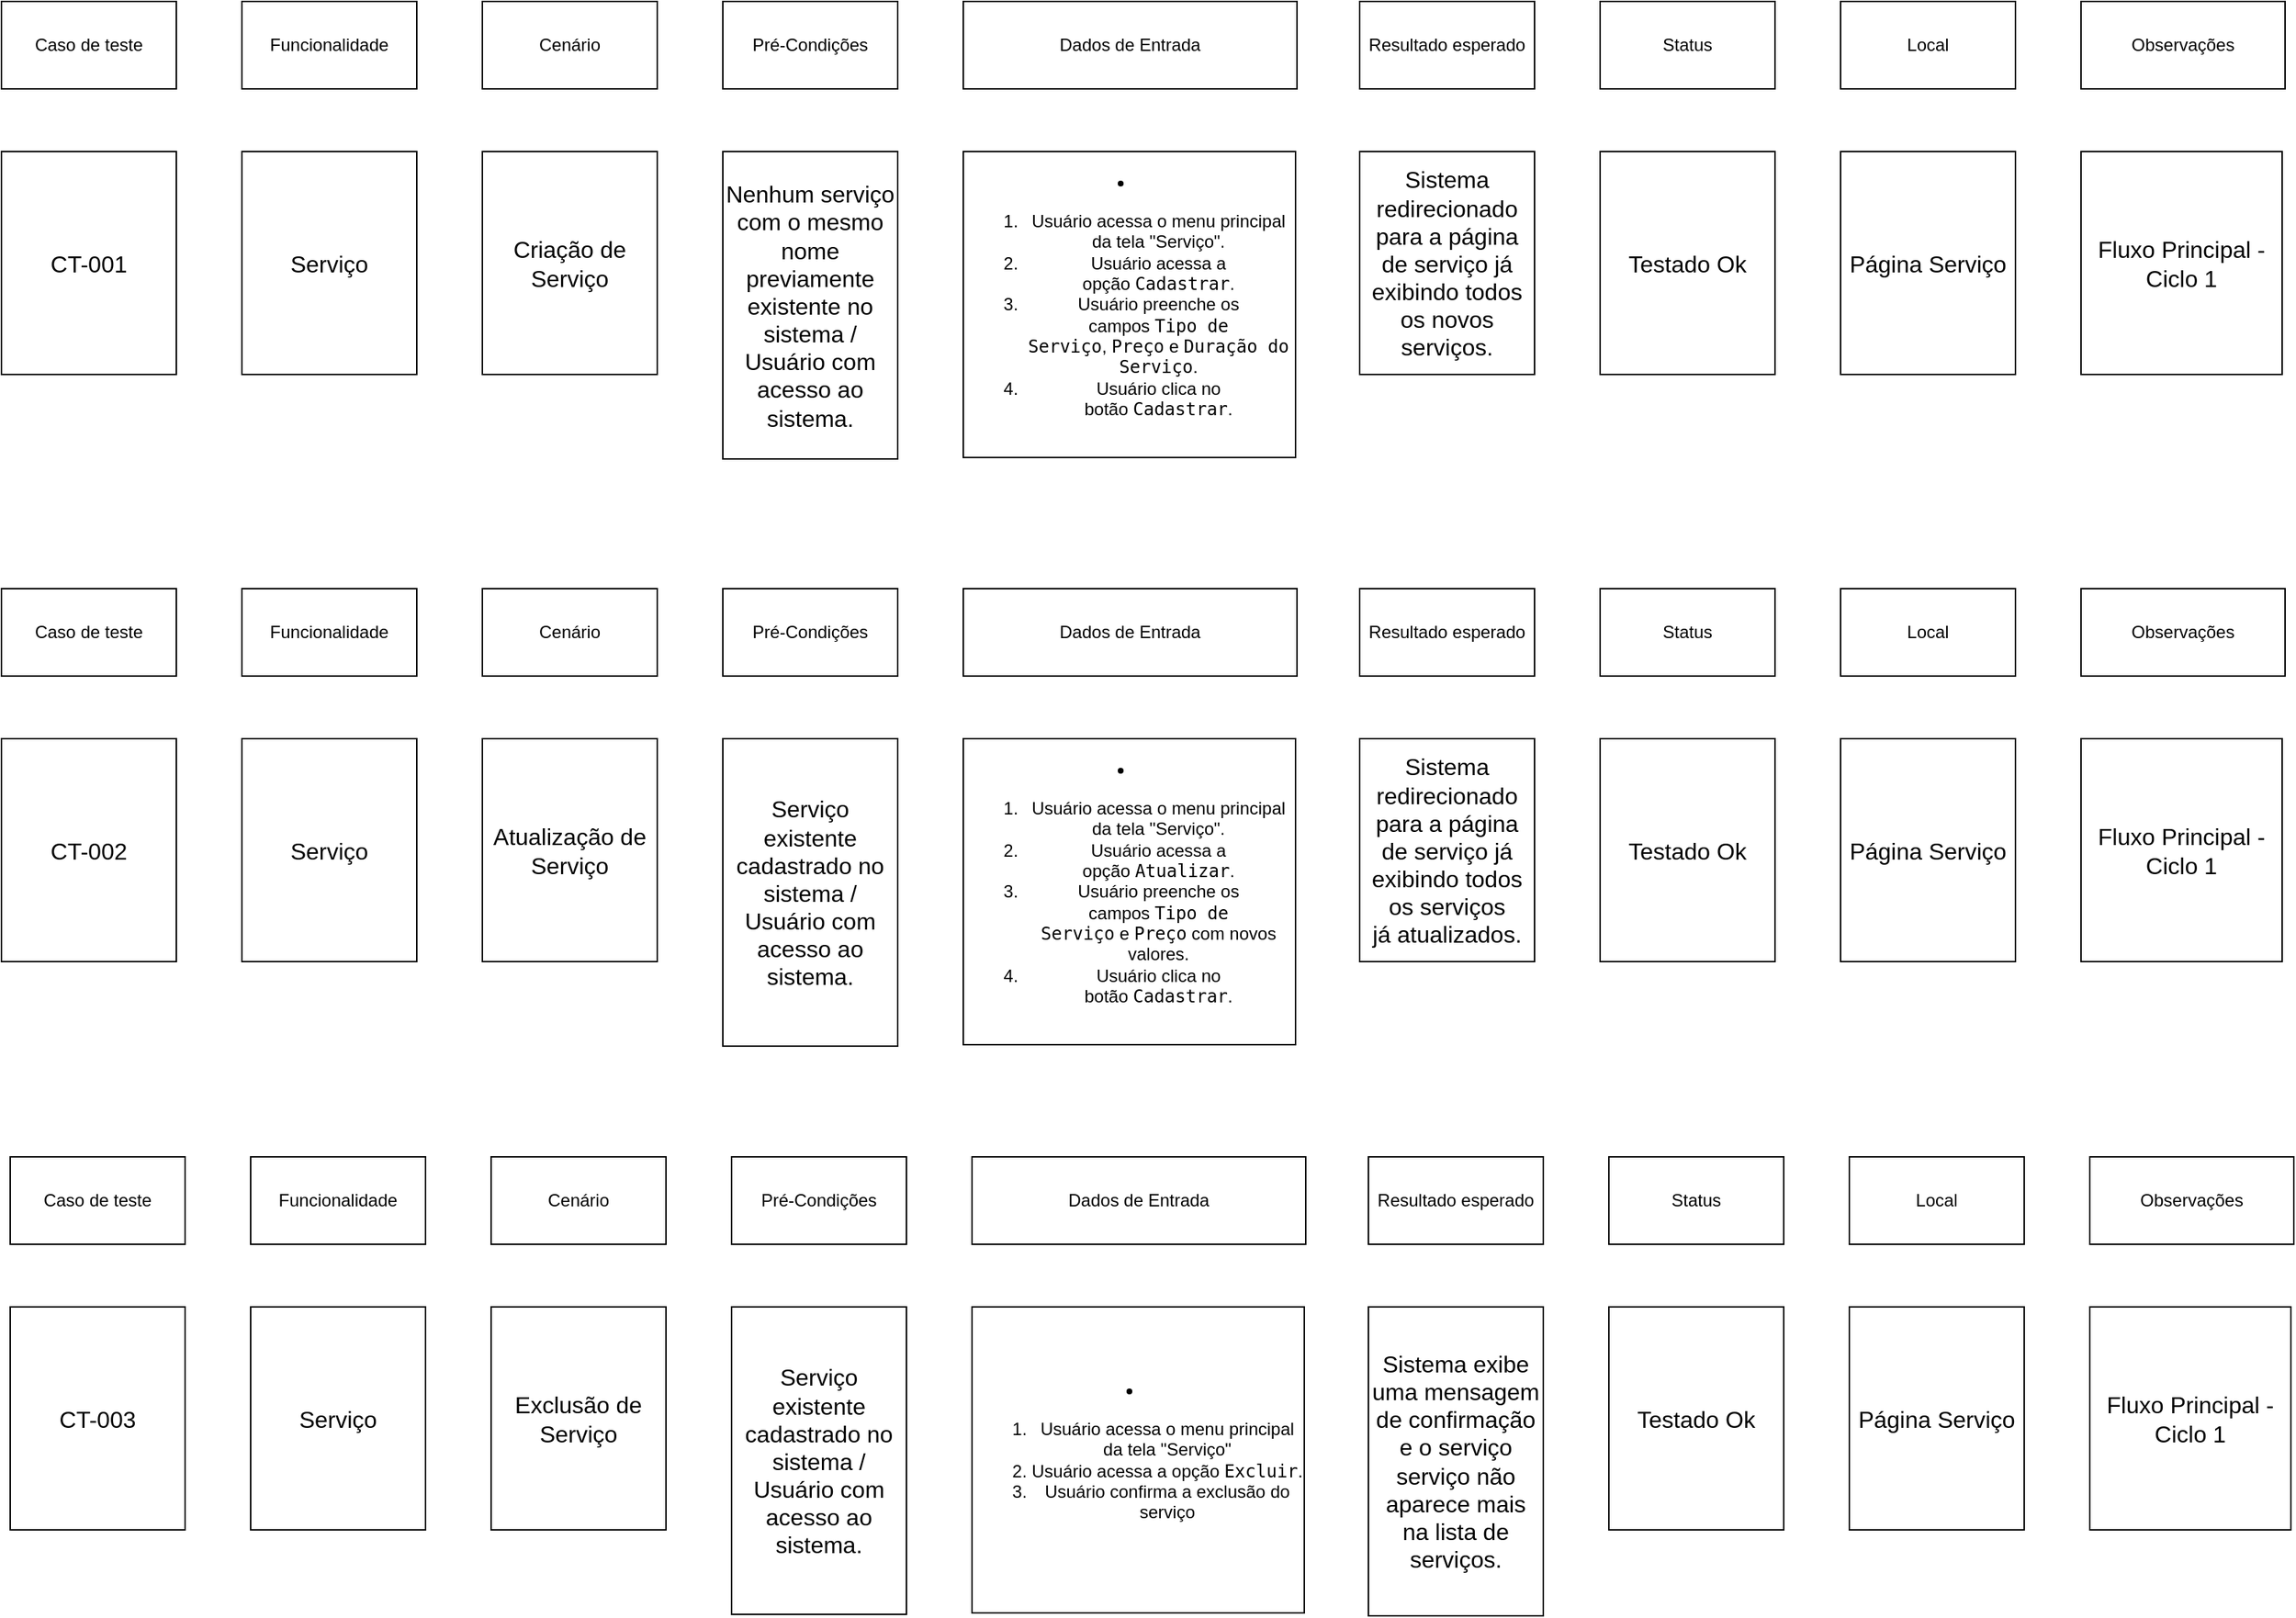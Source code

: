 <mxfile version="24.7.7">
  <diagram name="Page-1" id="tMH6tarV7XgrCDY5XsaE">
    <mxGraphModel dx="2868" dy="1654" grid="0" gridSize="10" guides="1" tooltips="1" connect="1" arrows="1" fold="1" page="1" pageScale="1" pageWidth="827" pageHeight="1169" math="0" shadow="0">
      <root>
        <mxCell id="0" />
        <mxCell id="1" parent="0" />
        <mxCell id="e_UkAJYnVGM3qSoFpe9d-1" value="Caso de teste" style="rounded=0;whiteSpace=wrap;html=1;" parent="1" vertex="1">
          <mxGeometry x="32" y="46" width="120" height="60" as="geometry" />
        </mxCell>
        <mxCell id="e_UkAJYnVGM3qSoFpe9d-2" value="Funcionalidade" style="rounded=0;whiteSpace=wrap;html=1;" parent="1" vertex="1">
          <mxGeometry x="197" y="46" width="120" height="60" as="geometry" />
        </mxCell>
        <mxCell id="e_UkAJYnVGM3qSoFpe9d-3" value="Cenário" style="rounded=0;whiteSpace=wrap;html=1;" parent="1" vertex="1">
          <mxGeometry x="362" y="46" width="120" height="60" as="geometry" />
        </mxCell>
        <mxCell id="e_UkAJYnVGM3qSoFpe9d-4" value="Pré-Condições&lt;span style=&quot;caret-color: rgba(0, 0, 0, 0); color: rgba(0, 0, 0, 0); font-family: monospace; font-size: 0px; text-align: start; white-space: nowrap;&quot;&gt;%3CmxGraphModel%3E%3Croot%3E%3CmxCell%20id%3D%220%22%2F%3E%3CmxCell%20id%3D%221%22%20parent%3D%220%22%2F%3E%3CmxCell%20id%3D%222%22%20value%3D%22Cen%C3%A1rio%22%20style%3D%22rounded%3D0%3BwhiteSpace%3Dwrap%3Bhtml%3D1%3B%22%20vertex%3D%221%22%20parent%3D%221%22%3E%3CmxGeometry%20x%3D%22362%22%20y%3D%2246%22%20width%3D%22120%22%20height%3D%2260%22%20as%3D%22geometry%22%2F%3E%3C%2FmxCell%3E%3C%2Froot%3E%3C%2FmxGraphModel%3E&lt;/span&gt;" style="rounded=0;whiteSpace=wrap;html=1;" parent="1" vertex="1">
          <mxGeometry x="527" y="46" width="120" height="60" as="geometry" />
        </mxCell>
        <mxCell id="e_UkAJYnVGM3qSoFpe9d-5" value="Dados de Entrada" style="rounded=0;whiteSpace=wrap;html=1;" parent="1" vertex="1">
          <mxGeometry x="692" y="46" width="229" height="60" as="geometry" />
        </mxCell>
        <mxCell id="e_UkAJYnVGM3qSoFpe9d-6" value="Resultado esperado" style="rounded=0;whiteSpace=wrap;html=1;" parent="1" vertex="1">
          <mxGeometry x="964" y="46" width="120" height="60" as="geometry" />
        </mxCell>
        <mxCell id="e_UkAJYnVGM3qSoFpe9d-7" value="Status" style="rounded=0;whiteSpace=wrap;html=1;" parent="1" vertex="1">
          <mxGeometry x="1129" y="46" width="120" height="60" as="geometry" />
        </mxCell>
        <mxCell id="e_UkAJYnVGM3qSoFpe9d-8" value="Local" style="rounded=0;whiteSpace=wrap;html=1;" parent="1" vertex="1">
          <mxGeometry x="1294" y="46" width="120" height="60" as="geometry" />
        </mxCell>
        <mxCell id="e_UkAJYnVGM3qSoFpe9d-9" value="Observações" style="rounded=0;whiteSpace=wrap;html=1;" parent="1" vertex="1">
          <mxGeometry x="1459" y="46" width="140" height="60" as="geometry" />
        </mxCell>
        <mxCell id="e_UkAJYnVGM3qSoFpe9d-11" value="&lt;span style=&quot;text-align: start; font-size: medium;&quot;&gt;CT-001&lt;/span&gt;" style="rounded=0;whiteSpace=wrap;html=1;" parent="1" vertex="1">
          <mxGeometry x="32" y="149" width="120" height="153" as="geometry" />
        </mxCell>
        <mxCell id="e_UkAJYnVGM3qSoFpe9d-12" value="&lt;span style=&quot;text-align: start; font-size: medium;&quot;&gt;Serviço&lt;/span&gt;" style="rounded=0;whiteSpace=wrap;html=1;" parent="1" vertex="1">
          <mxGeometry x="197" y="149" width="120" height="153" as="geometry" />
        </mxCell>
        <mxCell id="e_UkAJYnVGM3qSoFpe9d-13" value="&lt;span style=&quot;text-align: start; font-size: medium;&quot;&gt;Criação de Serviço&lt;/span&gt;" style="rounded=0;whiteSpace=wrap;html=1;" parent="1" vertex="1">
          <mxGeometry x="362" y="149" width="120" height="153" as="geometry" />
        </mxCell>
        <mxCell id="e_UkAJYnVGM3qSoFpe9d-14" value="&lt;span style=&quot;text-align: start; font-size: medium;&quot;&gt;Nenhum serviço com o mesmo nome previamente existente no sistema / Usuário com acesso ao sistema.&lt;/span&gt;" style="rounded=0;whiteSpace=wrap;html=1;" parent="1" vertex="1">
          <mxGeometry x="527" y="149" width="120" height="211" as="geometry" />
        </mxCell>
        <mxCell id="e_UkAJYnVGM3qSoFpe9d-15" value="&lt;li&gt;&lt;ol&gt;&lt;li&gt;Usuário acessa o menu principal da tela &quot;Serviço&quot;.&lt;/li&gt;&lt;li&gt;Usuário acessa a opção&amp;nbsp;&lt;code&gt;Cadastrar&lt;/code&gt;.&lt;/li&gt;&lt;li&gt;Usuário preenche os campos&amp;nbsp;&lt;code&gt;Tipo de Serviço&lt;/code&gt;,&amp;nbsp;&lt;code&gt;Preço&lt;/code&gt;&amp;nbsp;e&amp;nbsp;&lt;code&gt;Duração do Serviço&lt;/code&gt;.&lt;/li&gt;&lt;li&gt;Usuário clica no botão&amp;nbsp;&lt;code&gt;Cadastrar&lt;/code&gt;.&lt;/li&gt;&lt;/ol&gt;&lt;/li&gt;" style="rounded=0;whiteSpace=wrap;html=1;" parent="1" vertex="1">
          <mxGeometry x="692" y="149" width="228" height="210" as="geometry" />
        </mxCell>
        <mxCell id="e_UkAJYnVGM3qSoFpe9d-16" value="&lt;span style=&quot;text-align: start; font-size: medium;&quot;&gt;Sistema redirecionado para a página de serviço já exibindo todos os novos serviços&lt;/span&gt;&lt;span style=&quot;text-align: start; font-size: medium;&quot;&gt;.&lt;/span&gt;" style="rounded=0;whiteSpace=wrap;html=1;" parent="1" vertex="1">
          <mxGeometry x="964" y="149" width="120" height="153" as="geometry" />
        </mxCell>
        <mxCell id="e_UkAJYnVGM3qSoFpe9d-17" value="&lt;span style=&quot;text-align: start; font-size: medium;&quot;&gt;Testado Ok&lt;/span&gt;" style="rounded=0;whiteSpace=wrap;html=1;" parent="1" vertex="1">
          <mxGeometry x="1129" y="149" width="120" height="153" as="geometry" />
        </mxCell>
        <mxCell id="e_UkAJYnVGM3qSoFpe9d-18" value="&lt;span style=&quot;text-align: start; font-size: medium;&quot;&gt;Página Serviço&lt;/span&gt;" style="rounded=0;whiteSpace=wrap;html=1;" parent="1" vertex="1">
          <mxGeometry x="1294" y="149" width="120" height="153" as="geometry" />
        </mxCell>
        <mxCell id="e_UkAJYnVGM3qSoFpe9d-19" value="&lt;span style=&quot;text-align: start; font-size: medium;&quot;&gt;Fluxo Principal - Ciclo 1&lt;/span&gt;" style="rounded=0;whiteSpace=wrap;html=1;" parent="1" vertex="1">
          <mxGeometry x="1459" y="149" width="138" height="153" as="geometry" />
        </mxCell>
        <mxCell id="e_UkAJYnVGM3qSoFpe9d-20" value="Caso de teste" style="rounded=0;whiteSpace=wrap;html=1;" parent="1" vertex="1">
          <mxGeometry x="32" y="449" width="120" height="60" as="geometry" />
        </mxCell>
        <mxCell id="e_UkAJYnVGM3qSoFpe9d-21" value="Funcionalidade" style="rounded=0;whiteSpace=wrap;html=1;" parent="1" vertex="1">
          <mxGeometry x="197" y="449" width="120" height="60" as="geometry" />
        </mxCell>
        <mxCell id="e_UkAJYnVGM3qSoFpe9d-22" value="Cenário" style="rounded=0;whiteSpace=wrap;html=1;" parent="1" vertex="1">
          <mxGeometry x="362" y="449" width="120" height="60" as="geometry" />
        </mxCell>
        <mxCell id="e_UkAJYnVGM3qSoFpe9d-23" value="Pré-Condições&lt;span style=&quot;caret-color: rgba(0, 0, 0, 0); color: rgba(0, 0, 0, 0); font-family: monospace; font-size: 0px; text-align: start; white-space: nowrap;&quot;&gt;%3CmxGraphModel%3E%3Croot%3E%3CmxCell%20id%3D%220%22%2F%3E%3CmxCell%20id%3D%221%22%20parent%3D%220%22%2F%3E%3CmxCell%20id%3D%222%22%20value%3D%22Cen%C3%A1rio%22%20style%3D%22rounded%3D0%3BwhiteSpace%3Dwrap%3Bhtml%3D1%3B%22%20vertex%3D%221%22%20parent%3D%221%22%3E%3CmxGeometry%20x%3D%22362%22%20y%3D%2246%22%20width%3D%22120%22%20height%3D%2260%22%20as%3D%22geometry%22%2F%3E%3C%2FmxCell%3E%3C%2Froot%3E%3C%2FmxGraphModel%3E&lt;/span&gt;" style="rounded=0;whiteSpace=wrap;html=1;" parent="1" vertex="1">
          <mxGeometry x="527" y="449" width="120" height="60" as="geometry" />
        </mxCell>
        <mxCell id="e_UkAJYnVGM3qSoFpe9d-24" value="Dados de Entrada" style="rounded=0;whiteSpace=wrap;html=1;" parent="1" vertex="1">
          <mxGeometry x="692" y="449" width="229" height="60" as="geometry" />
        </mxCell>
        <mxCell id="e_UkAJYnVGM3qSoFpe9d-25" value="Resultado esperado" style="rounded=0;whiteSpace=wrap;html=1;" parent="1" vertex="1">
          <mxGeometry x="964" y="449" width="120" height="60" as="geometry" />
        </mxCell>
        <mxCell id="e_UkAJYnVGM3qSoFpe9d-26" value="Status" style="rounded=0;whiteSpace=wrap;html=1;" parent="1" vertex="1">
          <mxGeometry x="1129" y="449" width="120" height="60" as="geometry" />
        </mxCell>
        <mxCell id="e_UkAJYnVGM3qSoFpe9d-27" value="Local" style="rounded=0;whiteSpace=wrap;html=1;" parent="1" vertex="1">
          <mxGeometry x="1294" y="449" width="120" height="60" as="geometry" />
        </mxCell>
        <mxCell id="e_UkAJYnVGM3qSoFpe9d-28" value="Observações" style="rounded=0;whiteSpace=wrap;html=1;" parent="1" vertex="1">
          <mxGeometry x="1459" y="449" width="140" height="60" as="geometry" />
        </mxCell>
        <mxCell id="e_UkAJYnVGM3qSoFpe9d-29" value="&lt;span style=&quot;text-align: start; font-size: medium;&quot;&gt;CT-002&lt;/span&gt;" style="rounded=0;whiteSpace=wrap;html=1;" parent="1" vertex="1">
          <mxGeometry x="32" y="552" width="120" height="153" as="geometry" />
        </mxCell>
        <mxCell id="e_UkAJYnVGM3qSoFpe9d-30" value="&lt;span style=&quot;text-align: start; font-size: medium;&quot;&gt;Serviço&lt;/span&gt;" style="rounded=0;whiteSpace=wrap;html=1;" parent="1" vertex="1">
          <mxGeometry x="197" y="552" width="120" height="153" as="geometry" />
        </mxCell>
        <mxCell id="e_UkAJYnVGM3qSoFpe9d-31" value="&lt;span style=&quot;text-align: start; font-size: medium;&quot;&gt;Atualização de Serviço&lt;/span&gt;" style="rounded=0;whiteSpace=wrap;html=1;" parent="1" vertex="1">
          <mxGeometry x="362" y="552" width="120" height="153" as="geometry" />
        </mxCell>
        <mxCell id="e_UkAJYnVGM3qSoFpe9d-32" value="&lt;span style=&quot;text-align: start; font-size: medium;&quot;&gt;Serviço existente cadastrado no sistema / Usuário com acesso ao sistema.&lt;/span&gt;" style="rounded=0;whiteSpace=wrap;html=1;" parent="1" vertex="1">
          <mxGeometry x="527" y="552" width="120" height="211" as="geometry" />
        </mxCell>
        <mxCell id="e_UkAJYnVGM3qSoFpe9d-33" value="&lt;li&gt;&lt;ol&gt;&lt;li&gt;Usuário acessa o menu principal da tela &quot;Serviço&quot;.&lt;/li&gt;&lt;li&gt;Usuário acessa a opção&amp;nbsp;&lt;code&gt;Atualizar&lt;/code&gt;.&lt;/li&gt;&lt;li&gt;Usuário preenche os campos&amp;nbsp;&lt;code&gt;Tipo de Serviço&lt;/code&gt;&amp;nbsp;e&amp;nbsp;&lt;code&gt;Preço&lt;/code&gt;&amp;nbsp;com novos valores.&lt;/li&gt;&lt;li&gt;Usuário clica no botão&amp;nbsp;&lt;code&gt;Cadastrar&lt;/code&gt;.&lt;/li&gt;&lt;/ol&gt;&lt;/li&gt;" style="rounded=0;whiteSpace=wrap;html=1;" parent="1" vertex="1">
          <mxGeometry x="692" y="552" width="228" height="210" as="geometry" />
        </mxCell>
        <mxCell id="e_UkAJYnVGM3qSoFpe9d-34" value="&lt;span style=&quot;text-align: start; font-size: medium;&quot;&gt;Sistema redirecionado para a página de serviço já exibindo todos os serviços já&amp;nbsp;&lt;/span&gt;&lt;span style=&quot;text-align: start;&quot;&gt;&lt;font size=&quot;3&quot;&gt;atualizados.&lt;/font&gt;&lt;/span&gt;" style="rounded=0;whiteSpace=wrap;html=1;" parent="1" vertex="1">
          <mxGeometry x="964" y="552" width="120" height="153" as="geometry" />
        </mxCell>
        <mxCell id="e_UkAJYnVGM3qSoFpe9d-35" value="&lt;span style=&quot;text-align: start; font-size: medium;&quot;&gt;Testado Ok&lt;/span&gt;" style="rounded=0;whiteSpace=wrap;html=1;" parent="1" vertex="1">
          <mxGeometry x="1129" y="552" width="120" height="153" as="geometry" />
        </mxCell>
        <mxCell id="e_UkAJYnVGM3qSoFpe9d-36" value="&lt;span style=&quot;text-align: start; font-size: medium;&quot;&gt;Página Serviço&lt;/span&gt;" style="rounded=0;whiteSpace=wrap;html=1;" parent="1" vertex="1">
          <mxGeometry x="1294" y="552" width="120" height="153" as="geometry" />
        </mxCell>
        <mxCell id="e_UkAJYnVGM3qSoFpe9d-37" value="&lt;span style=&quot;text-align: start; font-size: medium;&quot;&gt;Fluxo Principal - Ciclo 1&lt;/span&gt;" style="rounded=0;whiteSpace=wrap;html=1;" parent="1" vertex="1">
          <mxGeometry x="1459" y="552" width="138" height="153" as="geometry" />
        </mxCell>
        <mxCell id="e_UkAJYnVGM3qSoFpe9d-39" value="Caso de teste" style="rounded=0;whiteSpace=wrap;html=1;" parent="1" vertex="1">
          <mxGeometry x="38" y="839" width="120" height="60" as="geometry" />
        </mxCell>
        <mxCell id="e_UkAJYnVGM3qSoFpe9d-40" value="Funcionalidade" style="rounded=0;whiteSpace=wrap;html=1;" parent="1" vertex="1">
          <mxGeometry x="203" y="839" width="120" height="60" as="geometry" />
        </mxCell>
        <mxCell id="e_UkAJYnVGM3qSoFpe9d-41" value="Cenário" style="rounded=0;whiteSpace=wrap;html=1;" parent="1" vertex="1">
          <mxGeometry x="368" y="839" width="120" height="60" as="geometry" />
        </mxCell>
        <mxCell id="e_UkAJYnVGM3qSoFpe9d-42" value="Pré-Condições&lt;span style=&quot;caret-color: rgba(0, 0, 0, 0); color: rgba(0, 0, 0, 0); font-family: monospace; font-size: 0px; text-align: start; white-space: nowrap;&quot;&gt;%3CmxGraphModel%3E%3Croot%3E%3CmxCell%20id%3D%220%22%2F%3E%3CmxCell%20id%3D%221%22%20parent%3D%220%22%2F%3E%3CmxCell%20id%3D%222%22%20value%3D%22Cen%C3%A1rio%22%20style%3D%22rounded%3D0%3BwhiteSpace%3Dwrap%3Bhtml%3D1%3B%22%20vertex%3D%221%22%20parent%3D%221%22%3E%3CmxGeometry%20x%3D%22362%22%20y%3D%2246%22%20width%3D%22120%22%20height%3D%2260%22%20as%3D%22geometry%22%2F%3E%3C%2FmxCell%3E%3C%2Froot%3E%3C%2FmxGraphModel%3E&lt;/span&gt;" style="rounded=0;whiteSpace=wrap;html=1;" parent="1" vertex="1">
          <mxGeometry x="533" y="839" width="120" height="60" as="geometry" />
        </mxCell>
        <mxCell id="e_UkAJYnVGM3qSoFpe9d-43" value="Dados de Entrada" style="rounded=0;whiteSpace=wrap;html=1;" parent="1" vertex="1">
          <mxGeometry x="698" y="839" width="229" height="60" as="geometry" />
        </mxCell>
        <mxCell id="e_UkAJYnVGM3qSoFpe9d-44" value="Resultado esperado" style="rounded=0;whiteSpace=wrap;html=1;" parent="1" vertex="1">
          <mxGeometry x="970" y="839" width="120" height="60" as="geometry" />
        </mxCell>
        <mxCell id="e_UkAJYnVGM3qSoFpe9d-45" value="Status" style="rounded=0;whiteSpace=wrap;html=1;" parent="1" vertex="1">
          <mxGeometry x="1135" y="839" width="120" height="60" as="geometry" />
        </mxCell>
        <mxCell id="e_UkAJYnVGM3qSoFpe9d-46" value="Local" style="rounded=0;whiteSpace=wrap;html=1;" parent="1" vertex="1">
          <mxGeometry x="1300" y="839" width="120" height="60" as="geometry" />
        </mxCell>
        <mxCell id="e_UkAJYnVGM3qSoFpe9d-47" value="Observações" style="rounded=0;whiteSpace=wrap;html=1;" parent="1" vertex="1">
          <mxGeometry x="1465" y="839" width="140" height="60" as="geometry" />
        </mxCell>
        <mxCell id="e_UkAJYnVGM3qSoFpe9d-48" value="&lt;span style=&quot;text-align: start; font-size: medium;&quot;&gt;CT-003&lt;/span&gt;" style="rounded=0;whiteSpace=wrap;html=1;" parent="1" vertex="1">
          <mxGeometry x="38" y="942" width="120" height="153" as="geometry" />
        </mxCell>
        <mxCell id="e_UkAJYnVGM3qSoFpe9d-49" value="&lt;span style=&quot;text-align: start; font-size: medium;&quot;&gt;Serviço&lt;/span&gt;" style="rounded=0;whiteSpace=wrap;html=1;" parent="1" vertex="1">
          <mxGeometry x="203" y="942" width="120" height="153" as="geometry" />
        </mxCell>
        <mxCell id="e_UkAJYnVGM3qSoFpe9d-50" value="&lt;span style=&quot;text-align: start; font-size: medium;&quot;&gt;Exclusão de Serviço&lt;/span&gt;" style="rounded=0;whiteSpace=wrap;html=1;" parent="1" vertex="1">
          <mxGeometry x="368" y="942" width="120" height="153" as="geometry" />
        </mxCell>
        <mxCell id="e_UkAJYnVGM3qSoFpe9d-51" value="&lt;span style=&quot;text-align: start; font-size: medium;&quot;&gt;Serviço existente cadastrado no sistema / Usuário com acesso ao sistema.&lt;/span&gt;" style="rounded=0;whiteSpace=wrap;html=1;" parent="1" vertex="1">
          <mxGeometry x="533" y="942" width="120" height="211" as="geometry" />
        </mxCell>
        <mxCell id="e_UkAJYnVGM3qSoFpe9d-52" value="&lt;li&gt;&lt;ol&gt;&lt;li&gt;Usuário acessa o menu principal da tela &quot;Serviço&quot;&lt;/li&gt;&lt;li&gt;Usuário acessa a opção&amp;nbsp;&lt;code&gt;Excluir&lt;/code&gt;.&lt;/li&gt;&lt;li&gt;Usuário confirma a exclusão do serviço&lt;/li&gt;&lt;/ol&gt;&lt;/li&gt;" style="rounded=0;whiteSpace=wrap;html=1;" parent="1" vertex="1">
          <mxGeometry x="698" y="942" width="228" height="210" as="geometry" />
        </mxCell>
        <mxCell id="e_UkAJYnVGM3qSoFpe9d-53" value="&lt;span style=&quot;text-align: start; font-size: medium;&quot;&gt;Sistema exibe uma mensagem de confirmação e o serviço serviço&lt;/span&gt;&lt;span style=&quot;text-align: start; font-size: medium;&quot;&gt;&amp;nbsp;não aparece mais na lista de serviços.&lt;/span&gt;" style="rounded=0;whiteSpace=wrap;html=1;" parent="1" vertex="1">
          <mxGeometry x="970" y="942" width="120" height="212" as="geometry" />
        </mxCell>
        <mxCell id="e_UkAJYnVGM3qSoFpe9d-54" value="&lt;span style=&quot;text-align: start; font-size: medium;&quot;&gt;Testado Ok&lt;/span&gt;" style="rounded=0;whiteSpace=wrap;html=1;" parent="1" vertex="1">
          <mxGeometry x="1135" y="942" width="120" height="153" as="geometry" />
        </mxCell>
        <mxCell id="e_UkAJYnVGM3qSoFpe9d-55" value="&lt;span style=&quot;text-align: start; font-size: medium;&quot;&gt;Página Serviço&lt;/span&gt;" style="rounded=0;whiteSpace=wrap;html=1;" parent="1" vertex="1">
          <mxGeometry x="1300" y="942" width="120" height="153" as="geometry" />
        </mxCell>
        <mxCell id="e_UkAJYnVGM3qSoFpe9d-56" value="&lt;span style=&quot;text-align: start; font-size: medium;&quot;&gt;Fluxo Principal - Ciclo 1&lt;/span&gt;" style="rounded=0;whiteSpace=wrap;html=1;" parent="1" vertex="1">
          <mxGeometry x="1465" y="942" width="138" height="153" as="geometry" />
        </mxCell>
      </root>
    </mxGraphModel>
  </diagram>
</mxfile>
